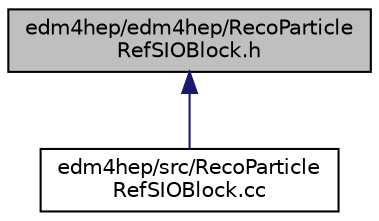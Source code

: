 digraph "edm4hep/edm4hep/RecoParticleRefSIOBlock.h"
{
 // LATEX_PDF_SIZE
  edge [fontname="Helvetica",fontsize="10",labelfontname="Helvetica",labelfontsize="10"];
  node [fontname="Helvetica",fontsize="10",shape=record];
  Node1 [label="edm4hep/edm4hep/RecoParticle\lRefSIOBlock.h",height=0.2,width=0.4,color="black", fillcolor="grey75", style="filled", fontcolor="black",tooltip=" "];
  Node1 -> Node2 [dir="back",color="midnightblue",fontsize="10",style="solid",fontname="Helvetica"];
  Node2 [label="edm4hep/src/RecoParticle\lRefSIOBlock.cc",height=0.2,width=0.4,color="black", fillcolor="white", style="filled",URL="$_reco_particle_ref_s_i_o_block_8cc.html",tooltip=" "];
}
